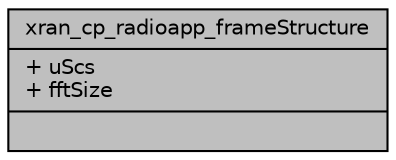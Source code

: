 digraph "xran_cp_radioapp_frameStructure"
{
 // LATEX_PDF_SIZE
  edge [fontname="Helvetica",fontsize="10",labelfontname="Helvetica",labelfontsize="10"];
  node [fontname="Helvetica",fontsize="10",shape=record];
  Node1 [label="{xran_cp_radioapp_frameStructure\n|+ uScs\l+ fftSize\l|}",height=0.2,width=0.4,color="black", fillcolor="grey75", style="filled", fontcolor="black",tooltip=" "];
}
